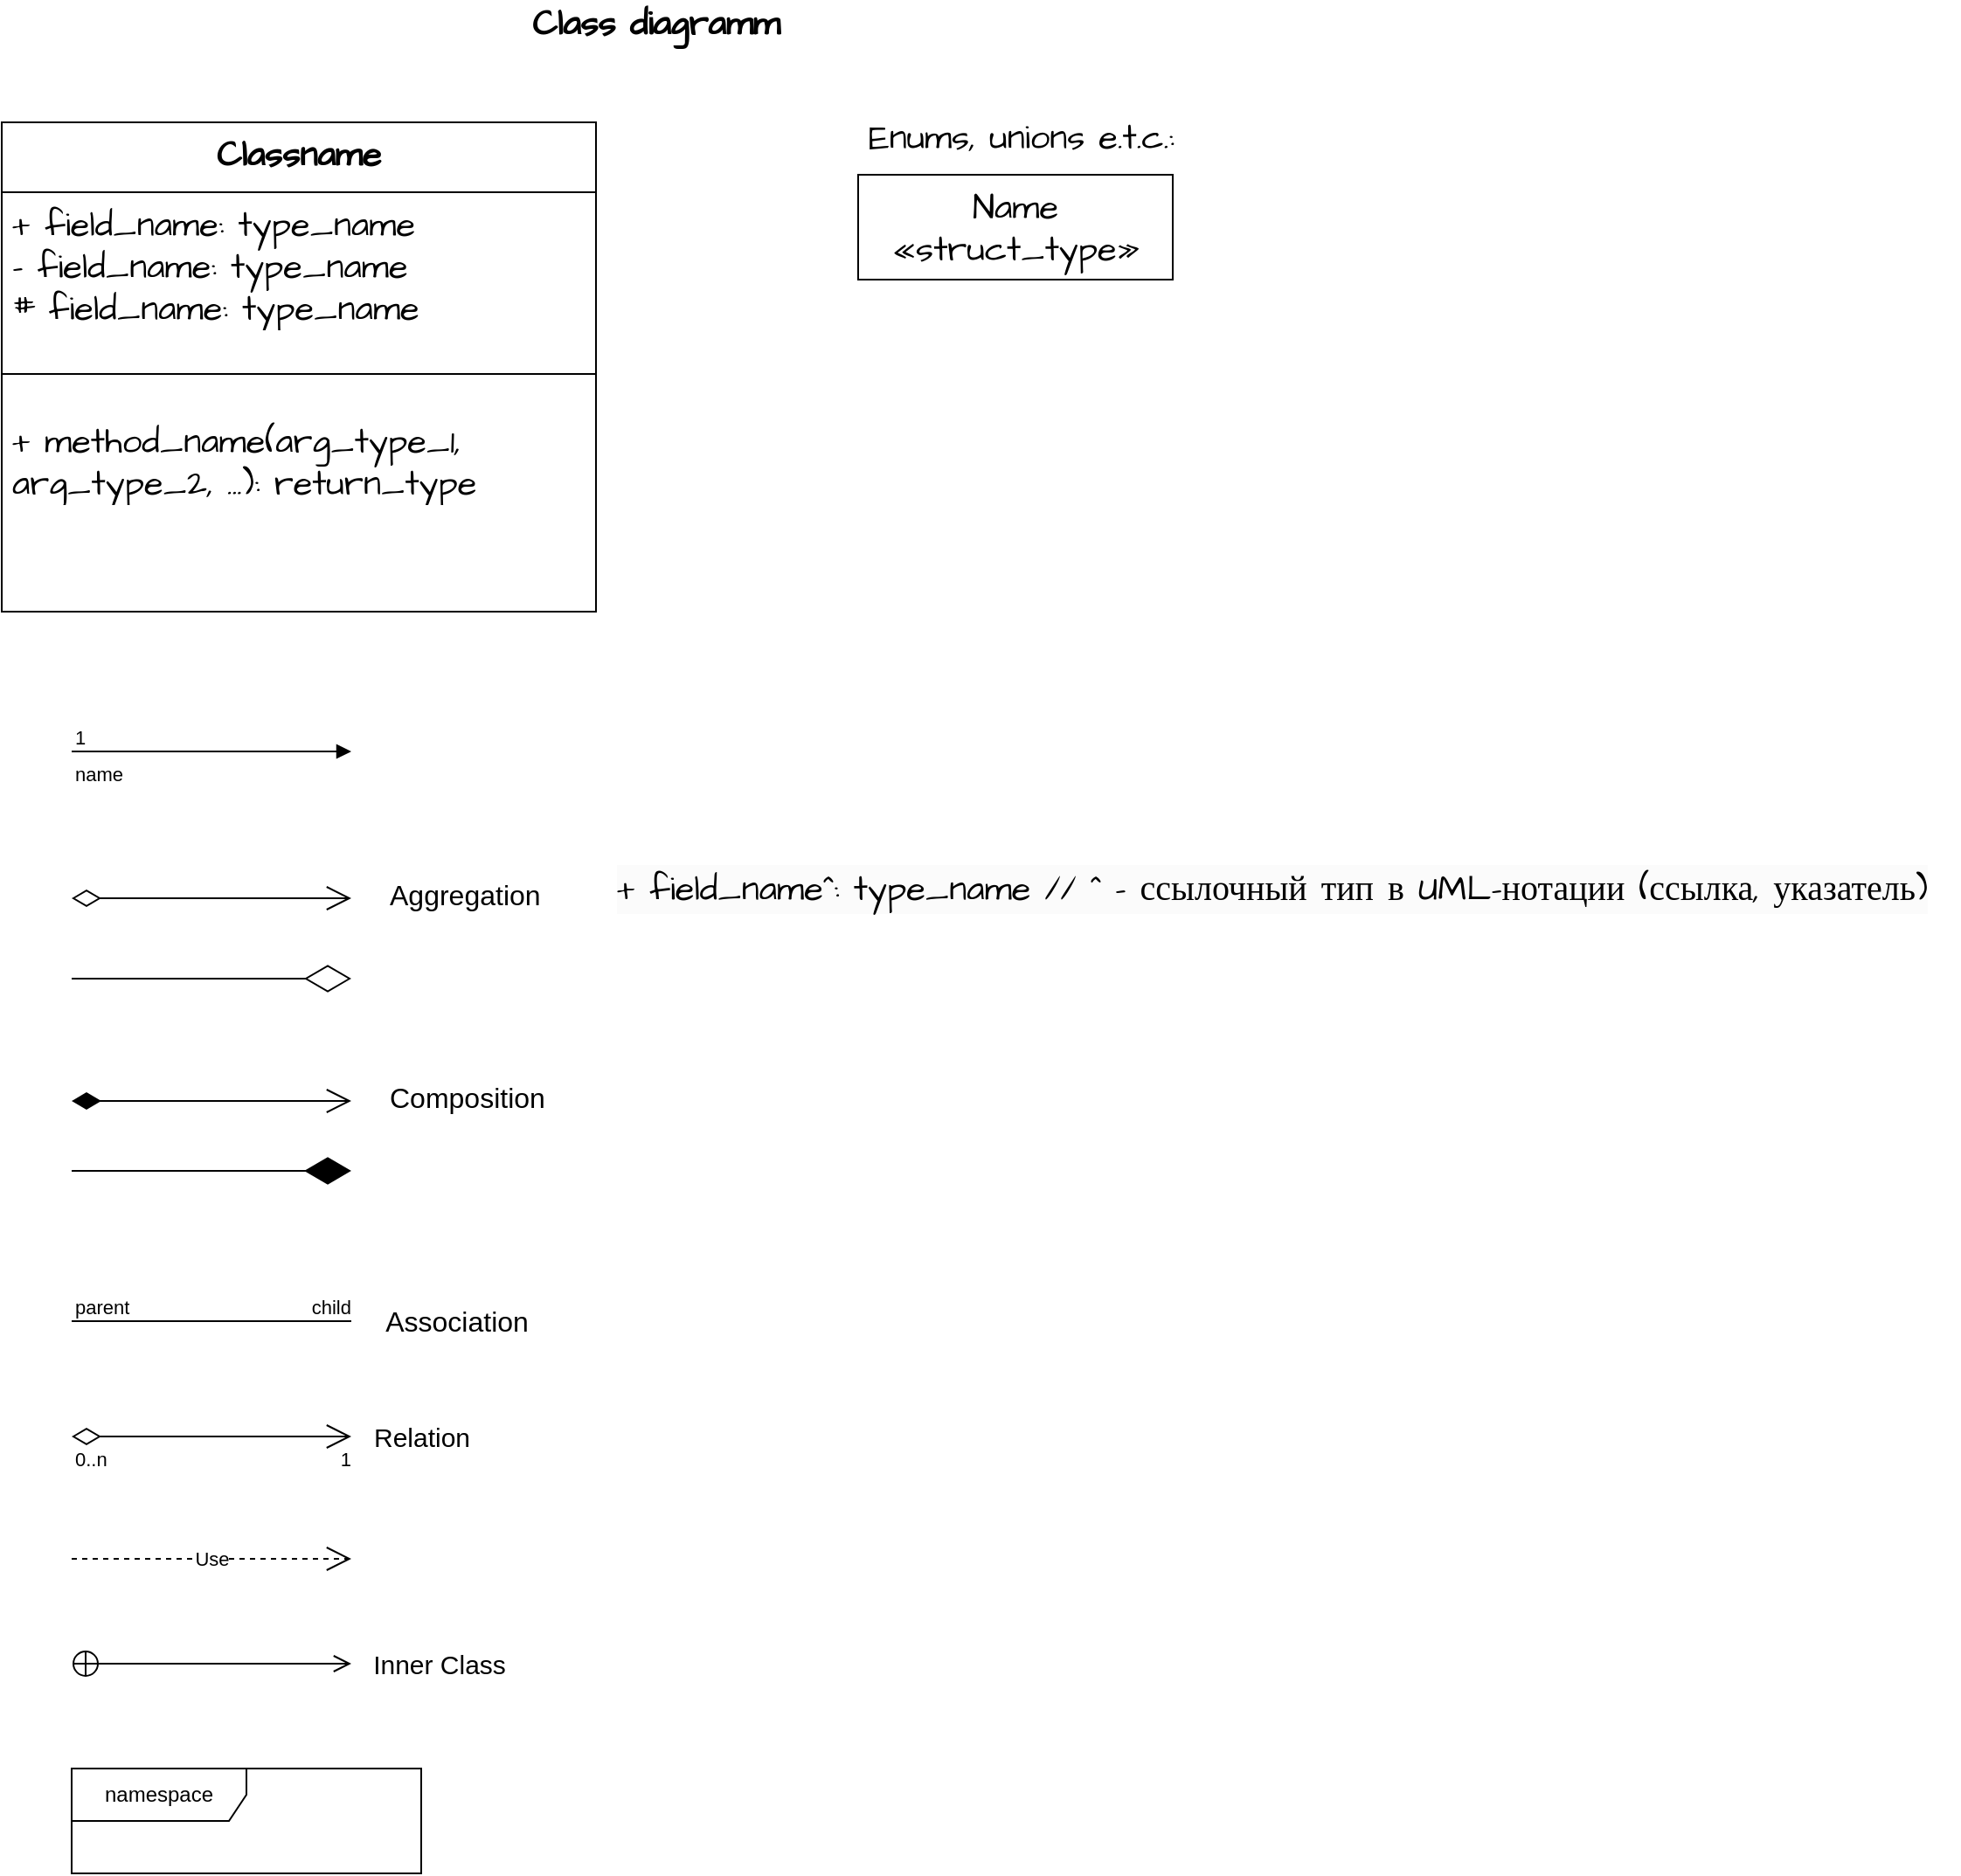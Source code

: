 <mxfile version="21.6.9" type="device">
  <diagram id="C5RBs43oDa-KdzZeNtuy" name="Page-1">
    <mxGraphModel dx="1434" dy="758" grid="1" gridSize="10" guides="1" tooltips="1" connect="1" arrows="1" fold="1" page="1" pageScale="1" pageWidth="827" pageHeight="1169" math="0" shadow="0">
      <root>
        <mxCell id="WIyWlLk6GJQsqaUBKTNV-0" />
        <mxCell id="WIyWlLk6GJQsqaUBKTNV-1" parent="WIyWlLk6GJQsqaUBKTNV-0" />
        <mxCell id="Un3yBC0tkid4EDzm2sDA-0" value="Name&lt;br&gt;«struct_type»" style="html=1;whiteSpace=wrap;hachureGap=4;fontFamily=Architects Daughter;fontSource=https%3A%2F%2Ffonts.googleapis.com%2Fcss%3Ffamily%3DArchitects%2BDaughter;fontSize=20;" vertex="1" parent="WIyWlLk6GJQsqaUBKTNV-1">
          <mxGeometry x="530" y="110" width="180" height="60" as="geometry" />
        </mxCell>
        <mxCell id="Un3yBC0tkid4EDzm2sDA-1" value="Enums, unions e.t.c.:" style="text;strokeColor=none;fillColor=none;align=left;verticalAlign=top;spacingLeft=4;spacingRight=4;overflow=hidden;rotatable=0;points=[[0,0.5],[1,0.5]];portConstraint=eastwest;whiteSpace=wrap;html=1;fontSize=20;fontFamily=Architects Daughter;" vertex="1" parent="WIyWlLk6GJQsqaUBKTNV-1">
          <mxGeometry x="530" y="70" width="196" height="26" as="geometry" />
        </mxCell>
        <mxCell id="Un3yBC0tkid4EDzm2sDA-2" value="Classname" style="swimlane;fontStyle=1;align=center;verticalAlign=top;childLayout=stackLayout;horizontal=1;startSize=40;horizontalStack=0;resizeParent=1;resizeParentMax=0;resizeLast=0;collapsible=1;marginBottom=0;whiteSpace=wrap;html=1;hachureGap=4;fontFamily=Architects Daughter;fontSource=https%3A%2F%2Ffonts.googleapis.com%2Fcss%3Ffamily%3DArchitects%2BDaughter;fontSize=20;" vertex="1" parent="WIyWlLk6GJQsqaUBKTNV-1">
          <mxGeometry x="40" y="80" width="340" height="280" as="geometry" />
        </mxCell>
        <mxCell id="Un3yBC0tkid4EDzm2sDA-3" value="+ field_name: type_name&lt;br&gt;- field_name: type_name&lt;br&gt;# field_name: type_name" style="text;strokeColor=none;fillColor=none;align=left;verticalAlign=top;spacingLeft=4;spacingRight=4;overflow=hidden;rotatable=0;points=[[0,0.5],[1,0.5]];portConstraint=eastwest;whiteSpace=wrap;html=1;fontSize=20;fontFamily=Architects Daughter;" vertex="1" parent="Un3yBC0tkid4EDzm2sDA-2">
          <mxGeometry y="40" width="340" height="84" as="geometry" />
        </mxCell>
        <mxCell id="Un3yBC0tkid4EDzm2sDA-4" value="" style="line;strokeWidth=1;fillColor=none;align=left;verticalAlign=middle;spacingTop=-1;spacingLeft=3;spacingRight=3;rotatable=0;labelPosition=right;points=[];portConstraint=eastwest;strokeColor=inherit;hachureGap=4;fontFamily=Architects Daughter;fontSource=https%3A%2F%2Ffonts.googleapis.com%2Fcss%3Ffamily%3DArchitects%2BDaughter;fontSize=20;" vertex="1" parent="Un3yBC0tkid4EDzm2sDA-2">
          <mxGeometry y="124" width="340" height="40" as="geometry" />
        </mxCell>
        <mxCell id="Un3yBC0tkid4EDzm2sDA-5" value="+ method_name(arg_type_1, arg_type_2, ...): return_type" style="text;strokeColor=none;fillColor=none;align=left;verticalAlign=top;spacingLeft=4;spacingRight=4;overflow=hidden;rotatable=0;points=[[0,0.5],[1,0.5]];portConstraint=eastwest;whiteSpace=wrap;html=1;fontSize=20;fontFamily=Architects Daughter;" vertex="1" parent="Un3yBC0tkid4EDzm2sDA-2">
          <mxGeometry y="164" width="340" height="116" as="geometry" />
        </mxCell>
        <mxCell id="Un3yBC0tkid4EDzm2sDA-6" value="Class diagramm" style="text;align=center;fontStyle=1;verticalAlign=middle;spacingLeft=3;spacingRight=3;strokeColor=none;rotatable=0;points=[[0,0.5],[1,0.5]];portConstraint=eastwest;html=1;fontSize=20;fontFamily=Architects Daughter;" vertex="1" parent="WIyWlLk6GJQsqaUBKTNV-1">
          <mxGeometry x="374" y="10" width="80" height="26" as="geometry" />
        </mxCell>
        <mxCell id="Un3yBC0tkid4EDzm2sDA-7" value="Aggregation" style="endArrow=open;html=1;endSize=12;startArrow=diamondThin;startSize=14;startFill=0;edgeStyle=orthogonalEdgeStyle;align=left;verticalAlign=bottom;rounded=0;hachureGap=4;fontFamily=Helvetica;fontSize=16;" edge="1" parent="WIyWlLk6GJQsqaUBKTNV-1">
          <mxGeometry x="1" y="-22" relative="1" as="geometry">
            <mxPoint x="80" y="524" as="sourcePoint" />
            <mxPoint x="240" y="524" as="targetPoint" />
            <mxPoint x="20" y="-12" as="offset" />
          </mxGeometry>
        </mxCell>
        <mxCell id="Un3yBC0tkid4EDzm2sDA-8" value="Composition" style="endArrow=open;html=1;endSize=12;startArrow=diamondThin;startSize=14;startFill=1;edgeStyle=orthogonalEdgeStyle;align=left;verticalAlign=bottom;rounded=0;hachureGap=4;fontFamily=Helvetica;fontSize=16;" edge="1" parent="WIyWlLk6GJQsqaUBKTNV-1">
          <mxGeometry x="1" y="-22" relative="1" as="geometry">
            <mxPoint x="80" y="640" as="sourcePoint" />
            <mxPoint x="240" y="640" as="targetPoint" />
            <mxPoint x="20" y="-12" as="offset" />
          </mxGeometry>
        </mxCell>
        <mxCell id="Un3yBC0tkid4EDzm2sDA-11" value="Association" style="endArrow=none;html=1;edgeStyle=orthogonalEdgeStyle;rounded=0;fontSize=16;fontFamily=Helvetica;" edge="1" parent="WIyWlLk6GJQsqaUBKTNV-1">
          <mxGeometry x="1" y="60" relative="1" as="geometry">
            <mxPoint x="80" y="766" as="sourcePoint" />
            <mxPoint x="240" y="766" as="targetPoint" />
            <mxPoint x="60" y="60" as="offset" />
          </mxGeometry>
        </mxCell>
        <mxCell id="Un3yBC0tkid4EDzm2sDA-12" value="parent" style="edgeLabel;resizable=0;html=1;align=left;verticalAlign=bottom;fontFamily=Helvetica;" connectable="0" vertex="1" parent="Un3yBC0tkid4EDzm2sDA-11">
          <mxGeometry x="-1" relative="1" as="geometry" />
        </mxCell>
        <mxCell id="Un3yBC0tkid4EDzm2sDA-13" value="child" style="edgeLabel;resizable=0;html=1;align=right;verticalAlign=bottom;fontFamily=Helvetica;" connectable="0" vertex="1" parent="Un3yBC0tkid4EDzm2sDA-11">
          <mxGeometry x="1" relative="1" as="geometry" />
        </mxCell>
        <mxCell id="Un3yBC0tkid4EDzm2sDA-15" value="Relation" style="endArrow=open;html=1;endSize=12;startArrow=diamondThin;startSize=14;startFill=0;edgeStyle=orthogonalEdgeStyle;rounded=0;fontSize=15;fontFamily=Helvetica;" edge="1" parent="WIyWlLk6GJQsqaUBKTNV-1">
          <mxGeometry x="1" y="40" relative="1" as="geometry">
            <mxPoint x="80" y="832" as="sourcePoint" />
            <mxPoint x="240" y="832" as="targetPoint" />
            <mxPoint x="40" y="40" as="offset" />
          </mxGeometry>
        </mxCell>
        <mxCell id="Un3yBC0tkid4EDzm2sDA-16" value="0..n" style="edgeLabel;resizable=0;html=1;align=left;verticalAlign=top;fontFamily=Helvetica;" connectable="0" vertex="1" parent="Un3yBC0tkid4EDzm2sDA-15">
          <mxGeometry x="-1" relative="1" as="geometry" />
        </mxCell>
        <mxCell id="Un3yBC0tkid4EDzm2sDA-17" value="1" style="edgeLabel;resizable=0;html=1;align=right;verticalAlign=top;fontFamily=Helvetica;" connectable="0" vertex="1" parent="Un3yBC0tkid4EDzm2sDA-15">
          <mxGeometry x="1" relative="1" as="geometry" />
        </mxCell>
        <mxCell id="Un3yBC0tkid4EDzm2sDA-18" value="Use" style="endArrow=open;endSize=12;dashed=1;html=1;rounded=0;fontFamily=Helvetica;" edge="1" parent="WIyWlLk6GJQsqaUBKTNV-1">
          <mxGeometry width="160" relative="1" as="geometry">
            <mxPoint x="80" y="902" as="sourcePoint" />
            <mxPoint x="240" y="902" as="targetPoint" />
          </mxGeometry>
        </mxCell>
        <mxCell id="Un3yBC0tkid4EDzm2sDA-19" value="Inner Class" style="endArrow=open;startArrow=circlePlus;endFill=0;startFill=0;endSize=8;html=1;rounded=0;fontSize=15;fontFamily=Helvetica;" edge="1" parent="WIyWlLk6GJQsqaUBKTNV-1">
          <mxGeometry x="1" y="50" width="160" relative="1" as="geometry">
            <mxPoint x="80" y="962" as="sourcePoint" />
            <mxPoint x="240" y="962" as="targetPoint" />
            <mxPoint x="50" y="50" as="offset" />
          </mxGeometry>
        </mxCell>
        <mxCell id="Un3yBC0tkid4EDzm2sDA-20" value="name" style="endArrow=block;endFill=1;html=1;edgeStyle=orthogonalEdgeStyle;align=left;verticalAlign=top;rounded=0;" edge="1" parent="WIyWlLk6GJQsqaUBKTNV-1">
          <mxGeometry x="-1" relative="1" as="geometry">
            <mxPoint x="80" y="440" as="sourcePoint" />
            <mxPoint x="240" y="440" as="targetPoint" />
          </mxGeometry>
        </mxCell>
        <mxCell id="Un3yBC0tkid4EDzm2sDA-21" value="1" style="edgeLabel;resizable=0;html=1;align=left;verticalAlign=bottom;" connectable="0" vertex="1" parent="Un3yBC0tkid4EDzm2sDA-20">
          <mxGeometry x="-1" relative="1" as="geometry" />
        </mxCell>
        <mxCell id="Un3yBC0tkid4EDzm2sDA-22" value="&lt;span style=&quot;color: rgb(0, 0, 0); font-family: &amp;quot;Architects Daughter&amp;quot;; font-size: 20px; font-style: normal; font-variant-ligatures: normal; font-variant-caps: normal; font-weight: 400; letter-spacing: normal; orphans: 2; text-align: left; text-indent: 0px; text-transform: none; widows: 2; word-spacing: 0px; -webkit-text-stroke-width: 0px; background-color: rgb(251, 251, 251); text-decoration-thickness: initial; text-decoration-style: initial; text-decoration-color: initial; float: none; display: inline !important;&quot;&gt;+ field_name^: type_name // ^ - ссылочный тип в UML-нотации (ссылка, указатель)&lt;/span&gt;" style="text;whiteSpace=wrap;html=1;" vertex="1" parent="WIyWlLk6GJQsqaUBKTNV-1">
          <mxGeometry x="390" y="500" width="770" height="50" as="geometry" />
        </mxCell>
        <mxCell id="Un3yBC0tkid4EDzm2sDA-23" value="namespace" style="shape=umlFrame;whiteSpace=wrap;html=1;pointerEvents=0;width=100;height=30;" vertex="1" parent="WIyWlLk6GJQsqaUBKTNV-1">
          <mxGeometry x="80" y="1022" width="200" height="60" as="geometry" />
        </mxCell>
        <mxCell id="Un3yBC0tkid4EDzm2sDA-24" value="" style="endArrow=diamondThin;endFill=0;endSize=24;html=1;rounded=0;" edge="1" parent="WIyWlLk6GJQsqaUBKTNV-1">
          <mxGeometry width="160" relative="1" as="geometry">
            <mxPoint x="80" y="570" as="sourcePoint" />
            <mxPoint x="240" y="570" as="targetPoint" />
          </mxGeometry>
        </mxCell>
        <mxCell id="Un3yBC0tkid4EDzm2sDA-25" value="" style="endArrow=diamondThin;endFill=1;endSize=24;html=1;rounded=0;" edge="1" parent="WIyWlLk6GJQsqaUBKTNV-1">
          <mxGeometry width="160" relative="1" as="geometry">
            <mxPoint x="80" y="680" as="sourcePoint" />
            <mxPoint x="240" y="680" as="targetPoint" />
          </mxGeometry>
        </mxCell>
      </root>
    </mxGraphModel>
  </diagram>
</mxfile>
